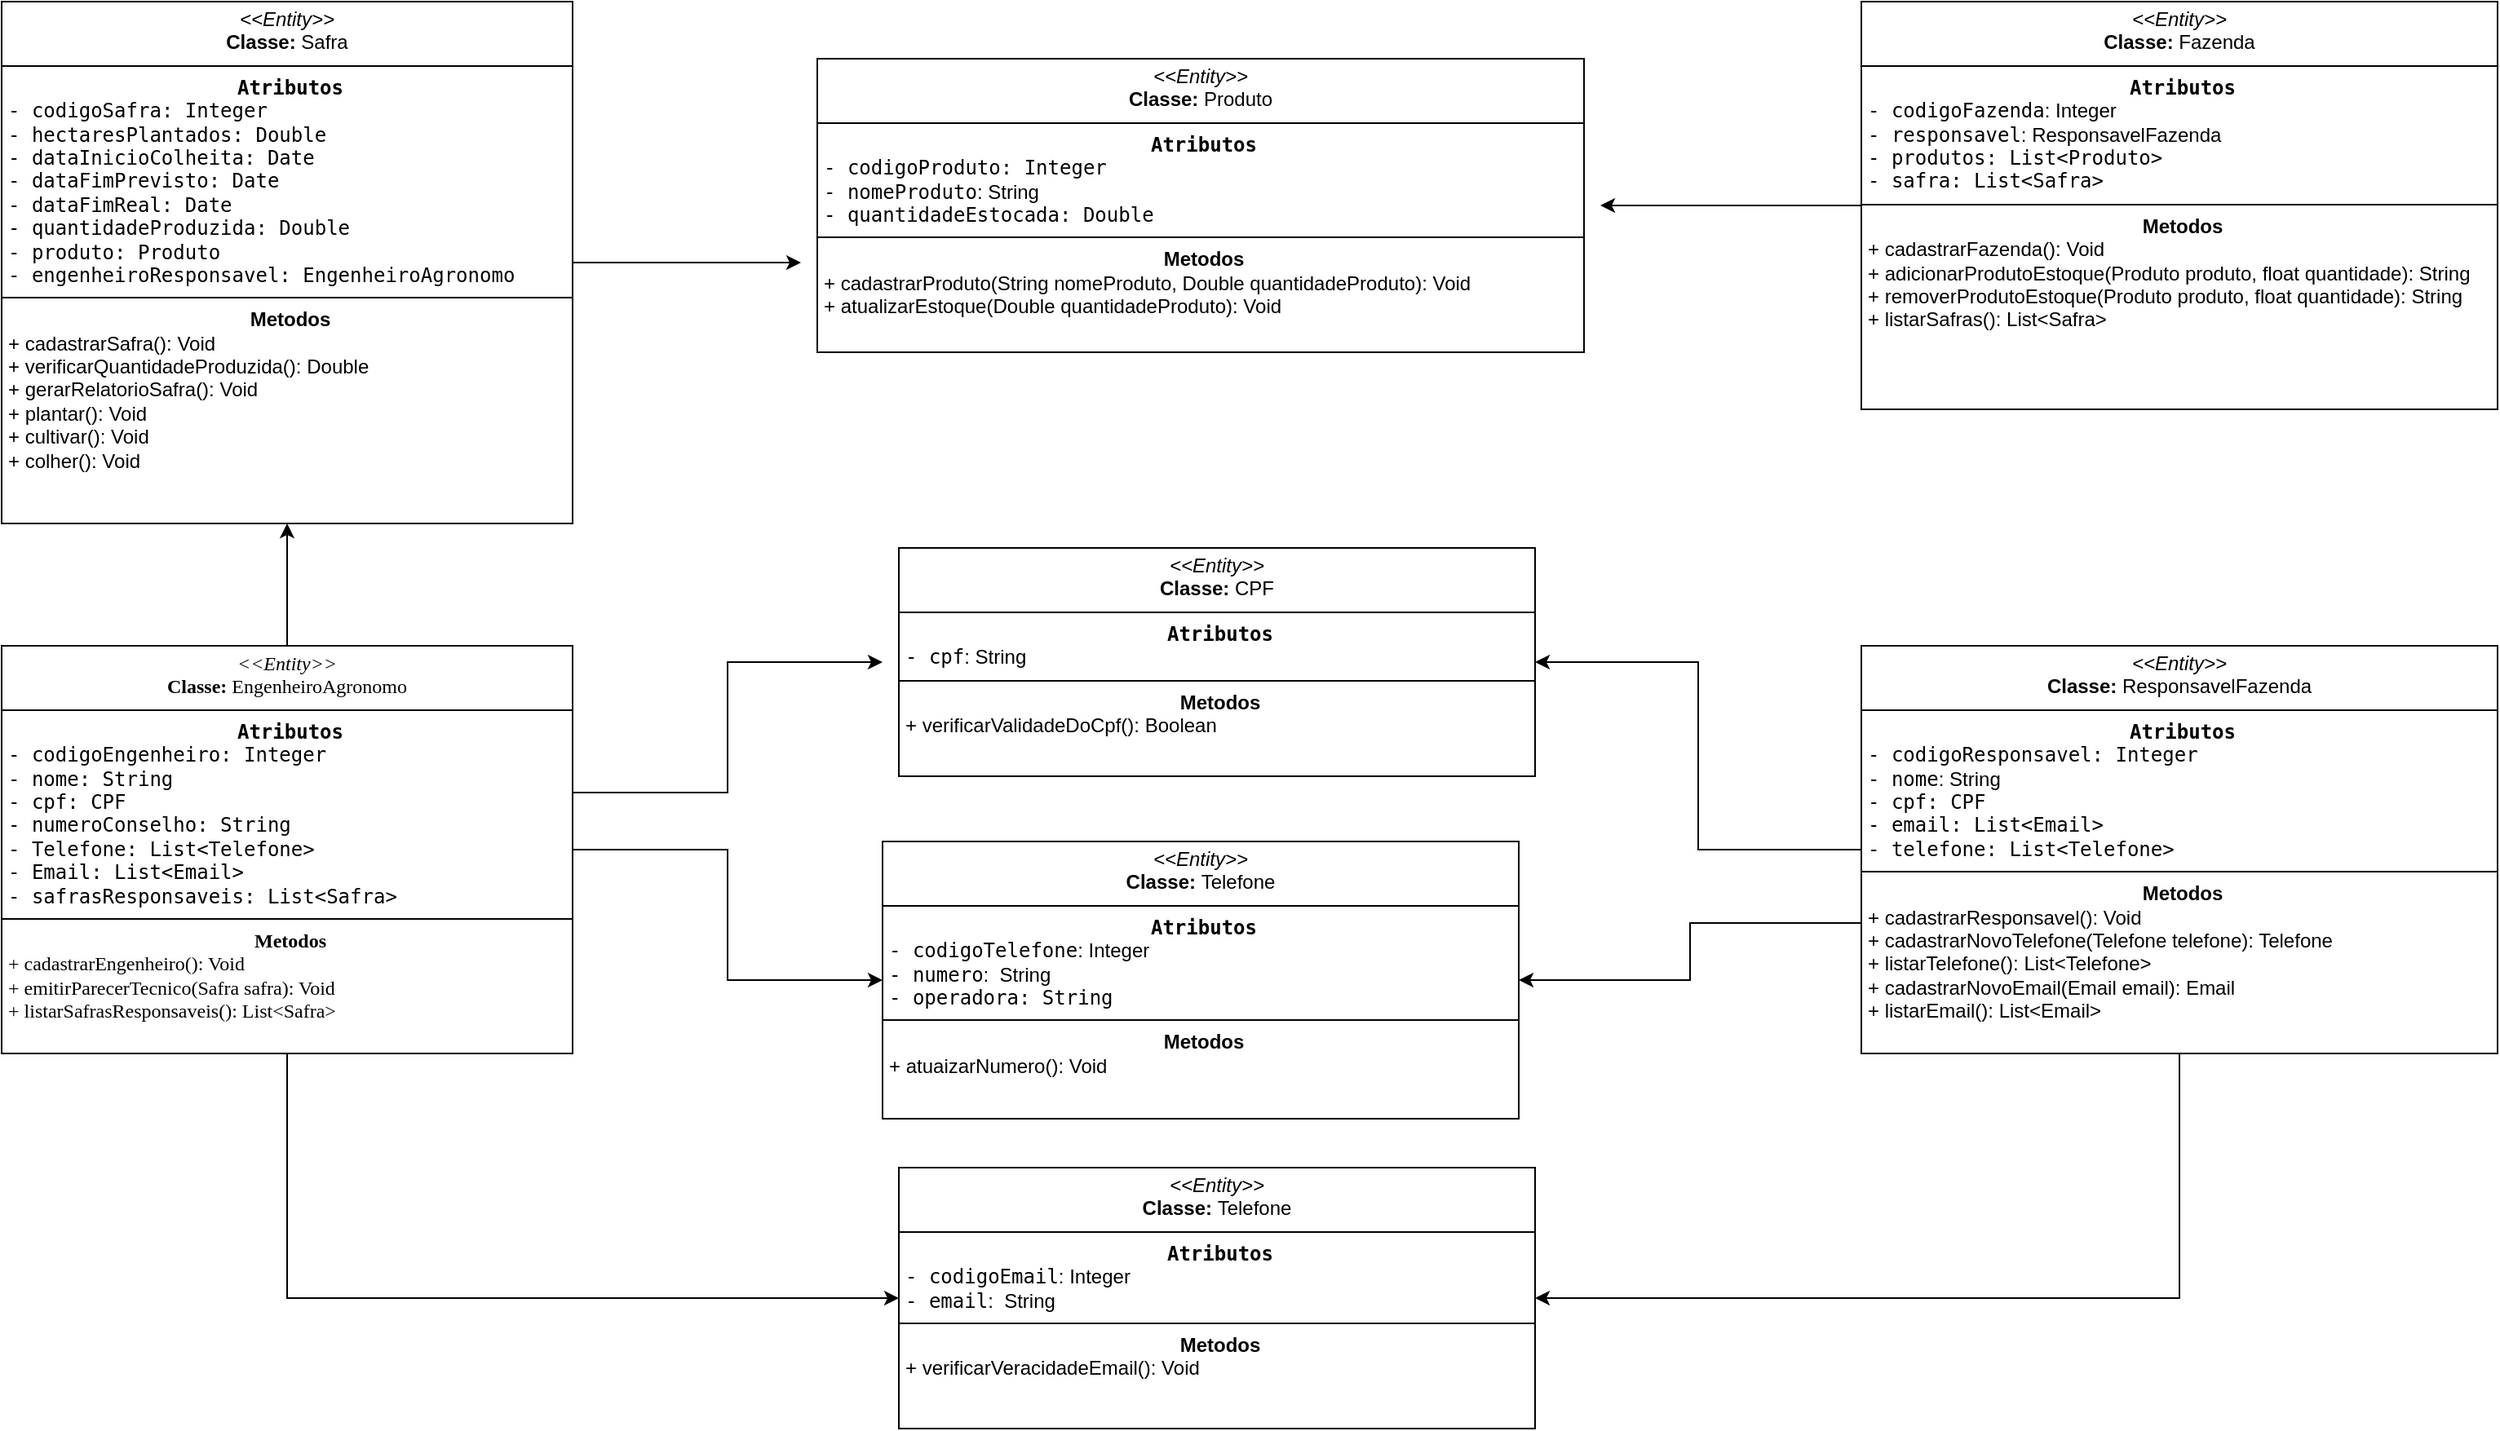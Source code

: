 <mxfile version="24.7.13">
  <diagram id="C5RBs43oDa-KdzZeNtuy" name="Page-1">
    <mxGraphModel dx="1912" dy="1021" grid="1" gridSize="10" guides="1" tooltips="1" connect="1" arrows="1" fold="1" page="1" pageScale="1" pageWidth="827" pageHeight="1169" math="0" shadow="0">
      <root>
        <mxCell id="WIyWlLk6GJQsqaUBKTNV-0" />
        <mxCell id="WIyWlLk6GJQsqaUBKTNV-1" parent="WIyWlLk6GJQsqaUBKTNV-0" />
        <mxCell id="DIwOK9Rxm60CIabN7cfZ-18" style="edgeStyle=orthogonalEdgeStyle;rounded=0;orthogonalLoop=1;jettySize=auto;html=1;" edge="1" parent="WIyWlLk6GJQsqaUBKTNV-1" source="DIwOK9Rxm60CIabN7cfZ-0">
          <mxGeometry relative="1" as="geometry">
            <mxPoint x="1210" y="180" as="targetPoint" />
          </mxGeometry>
        </mxCell>
        <mxCell id="DIwOK9Rxm60CIabN7cfZ-0" value="&lt;p style=&quot;margin:0px;margin-top:4px;text-align:center;&quot;&gt;&lt;i&gt;&amp;lt;&amp;lt;Entity&amp;gt;&amp;gt;&lt;/i&gt;&lt;br&gt;&lt;b&gt;Classe: &lt;/b&gt;Fazenda&lt;br&gt;&lt;/p&gt;&lt;hr size=&quot;1&quot; style=&quot;border-style:solid;&quot;&gt;&lt;p align=&quot;center&quot; style=&quot;margin:0px;margin-left:4px;&quot;&gt;&lt;font style=&quot;font-size: 12px;&quot;&gt;&lt;code&gt;&lt;b&gt;Atributos&lt;br&gt;&lt;/b&gt;&lt;/code&gt;&lt;/font&gt;&lt;/p&gt;&lt;p style=&quot;margin:0px;margin-left:4px;&quot;&gt;&lt;font style=&quot;font-size: 12px;&quot;&gt;&lt;code&gt;- codigoFazenda&lt;/code&gt;: Integer&lt;/font&gt;&lt;/p&gt;&lt;p style=&quot;margin:0px;margin-left:4px;&quot;&gt;&lt;font style=&quot;font-size: 12px;&quot;&gt;&lt;code&gt;- responsavel&lt;/code&gt;: ResponsavelFazenda&lt;/font&gt;&lt;/p&gt;&lt;p style=&quot;margin:0px;margin-left:4px;&quot;&gt;&lt;font style=&quot;font-size: 12px;&quot;&gt;&lt;code&gt;- produtos: List&amp;lt;Produto&amp;gt;&lt;/code&gt;&lt;/font&gt;&lt;/p&gt;&lt;p style=&quot;margin:0px;margin-left:4px;&quot;&gt;&lt;font style=&quot;font-size: 12px;&quot;&gt;&lt;code&gt;- safra: List&amp;lt;Safra&amp;gt;&lt;/code&gt;&lt;/font&gt;&lt;/p&gt;&lt;hr size=&quot;1&quot; style=&quot;border-style:solid;&quot;&gt;&lt;p align=&quot;center&quot; style=&quot;margin:0px;margin-left:4px;&quot;&gt;&lt;font style=&quot;font-size: 12px;&quot;&gt;&lt;b&gt;Metodos&lt;/b&gt;&lt;br&gt;&lt;/font&gt;&lt;/p&gt;&lt;p style=&quot;margin:0px;margin-left:4px;&quot;&gt;&lt;font style=&quot;font-size: 12px;&quot;&gt;+&amp;nbsp;cadastrarFazenda(): Void&lt;br&gt;+&amp;nbsp;adicionarProdutoEstoque(Produto produto, float quantidade): String&lt;/font&gt;&lt;/p&gt;&lt;p style=&quot;margin:0px;margin-left:4px;&quot;&gt;&lt;font style=&quot;font-size: 12px;&quot;&gt;+ removerProdutoEstoque(Produto produto, float quantidade): String&lt;/font&gt;&lt;/p&gt;&lt;p style=&quot;margin:0px;margin-left:4px;&quot;&gt;&lt;font style=&quot;font-size: 12px;&quot;&gt;+ listarSafras(): List&amp;lt;Safra&amp;gt;&lt;/font&gt;&lt;br&gt;&lt;/p&gt;" style="verticalAlign=top;align=left;overflow=fill;html=1;whiteSpace=wrap;" vertex="1" parent="WIyWlLk6GJQsqaUBKTNV-1">
          <mxGeometry x="1370" y="55" width="390" height="250" as="geometry" />
        </mxCell>
        <mxCell id="DIwOK9Rxm60CIabN7cfZ-22" style="edgeStyle=orthogonalEdgeStyle;rounded=0;orthogonalLoop=1;jettySize=auto;html=1;entryX=1;entryY=0.5;entryDx=0;entryDy=0;" edge="1" parent="WIyWlLk6GJQsqaUBKTNV-1" source="DIwOK9Rxm60CIabN7cfZ-1" target="DIwOK9Rxm60CIabN7cfZ-6">
          <mxGeometry relative="1" as="geometry" />
        </mxCell>
        <mxCell id="DIwOK9Rxm60CIabN7cfZ-25" style="edgeStyle=orthogonalEdgeStyle;rounded=0;orthogonalLoop=1;jettySize=auto;html=1;entryX=1;entryY=0.5;entryDx=0;entryDy=0;" edge="1" parent="WIyWlLk6GJQsqaUBKTNV-1" source="DIwOK9Rxm60CIabN7cfZ-1" target="DIwOK9Rxm60CIabN7cfZ-5">
          <mxGeometry relative="1" as="geometry">
            <Array as="points">
              <mxPoint x="1265" y="620" />
              <mxPoint x="1265" y="655" />
            </Array>
          </mxGeometry>
        </mxCell>
        <mxCell id="DIwOK9Rxm60CIabN7cfZ-26" style="edgeStyle=orthogonalEdgeStyle;rounded=0;orthogonalLoop=1;jettySize=auto;html=1;entryX=1;entryY=0.5;entryDx=0;entryDy=0;" edge="1" parent="WIyWlLk6GJQsqaUBKTNV-1" source="DIwOK9Rxm60CIabN7cfZ-1" target="DIwOK9Rxm60CIabN7cfZ-24">
          <mxGeometry relative="1" as="geometry">
            <Array as="points">
              <mxPoint x="1565" y="850" />
            </Array>
          </mxGeometry>
        </mxCell>
        <mxCell id="DIwOK9Rxm60CIabN7cfZ-1" value="&lt;p style=&quot;margin:0px;margin-top:4px;text-align:center;&quot;&gt;&lt;i&gt;&amp;lt;&amp;lt;Entity&amp;gt;&amp;gt;&lt;/i&gt;&lt;br&gt;&lt;b&gt;Classe: &lt;/b&gt;ResponsavelFazenda&lt;br&gt;&lt;/p&gt;&lt;hr size=&quot;1&quot; style=&quot;border-style:solid;&quot;&gt;&lt;p align=&quot;center&quot; style=&quot;margin:0px;margin-left:4px;&quot;&gt;&lt;font style=&quot;font-size: 12px;&quot;&gt;&lt;code&gt;&lt;b&gt;Atributos&lt;br&gt;&lt;/b&gt;&lt;/code&gt;&lt;/font&gt;&lt;/p&gt;&lt;pre style=&quot;margin:0px;margin-left:4px;&quot;&gt;&lt;font face=&quot;Helvetica&quot; style=&quot;font-size: 12px;&quot;&gt;&lt;code&gt;- codigoResponsavel: Integer&lt;br&gt;- nome&lt;/code&gt;: String&lt;/font&gt;&lt;/pre&gt;&lt;pre style=&quot;margin:0px;margin-left:4px;&quot;&gt;&lt;font face=&quot;3SHaTFnH1fSQ2NX9ofN7&quot; style=&quot;font-size: 12px;&quot;&gt;&lt;code&gt;- cpf&lt;/code&gt;: CPF&lt;/font&gt;&lt;/pre&gt;&lt;pre style=&quot;margin:0px;margin-left:4px;&quot;&gt;&lt;font face=&quot;3SHaTFnH1fSQ2NX9ofN7&quot; style=&quot;font-size: 12px;&quot;&gt;- email: List&amp;lt;Email&amp;gt;&lt;br&gt;&lt;/font&gt;&lt;/pre&gt;&lt;pre style=&quot;margin:0px;margin-left:4px;&quot;&gt;&lt;font face=&quot;3SHaTFnH1fSQ2NX9ofN7&quot; style=&quot;font-size: 12px;&quot;&gt;&lt;code&gt;- telefone: List&amp;lt;Telefone&amp;gt;&lt;/code&gt;&lt;/font&gt;&lt;/pre&gt;&lt;hr size=&quot;1&quot; style=&quot;border-style:solid;&quot;&gt;&lt;p align=&quot;center&quot; style=&quot;margin:0px;margin-left:4px;&quot;&gt;&lt;font style=&quot;font-size: 12px;&quot;&gt;&lt;b&gt;Metodos&lt;/b&gt;&lt;br&gt;&lt;/font&gt;&lt;/p&gt;&lt;p style=&quot;margin:0px;margin-left:4px;&quot;&gt;&lt;font style=&quot;font-size: 12px;&quot;&gt;+&amp;nbsp;&lt;/font&gt;cadastrarResponsavel&lt;font style=&quot;font-size: 12px;&quot;&gt;(): Void&lt;/font&gt;&lt;/p&gt;&lt;p style=&quot;margin:0px;margin-left:4px;&quot;&gt;&lt;font style=&quot;font-size: 12px;&quot;&gt;+ cadastrarNovoTelefone(Telefone telefone): Telefone&lt;/font&gt;&lt;/p&gt;&lt;p style=&quot;margin:0px;margin-left:4px;&quot;&gt;&lt;font style=&quot;font-size: 12px;&quot;&gt;+ listarTelefone(): List&amp;lt;Telefone&amp;gt;&lt;/font&gt;&lt;/p&gt;&lt;p style=&quot;margin:0px;margin-left:4px;&quot;&gt;&lt;font style=&quot;font-size: 12px;&quot;&gt;+ cadastrarNovoEmail(Email email): Email&lt;/font&gt;&lt;/p&gt;&lt;p style=&quot;margin:0px;margin-left:4px;&quot;&gt;&lt;font style=&quot;font-size: 12px;&quot;&gt;+ listarEmail(): List&amp;lt;Email&amp;gt;&lt;br&gt;&lt;/font&gt;&lt;/p&gt;" style="verticalAlign=top;align=left;overflow=fill;html=1;whiteSpace=wrap;" vertex="1" parent="WIyWlLk6GJQsqaUBKTNV-1">
          <mxGeometry x="1370" y="450" width="390" height="250" as="geometry" />
        </mxCell>
        <mxCell id="DIwOK9Rxm60CIabN7cfZ-2" value="&lt;p style=&quot;margin:0px;margin-top:4px;text-align:center;&quot;&gt;&lt;i&gt;&amp;lt;&amp;lt;Entity&amp;gt;&amp;gt;&lt;/i&gt;&lt;br&gt;&lt;b&gt;Classe: &lt;/b&gt;Produto&lt;br&gt;&lt;/p&gt;&lt;hr size=&quot;1&quot; style=&quot;border-style:solid;&quot;&gt;&lt;p align=&quot;center&quot; style=&quot;margin:0px;margin-left:4px;&quot;&gt;&lt;font style=&quot;font-size: 12px;&quot;&gt;&lt;code&gt;&lt;b&gt;Atributos&lt;br&gt;&lt;/b&gt;&lt;/code&gt;&lt;/font&gt;&lt;/p&gt;&lt;pre style=&quot;margin:0px;margin-left:4px;&quot;&gt;&lt;font face=&quot;Helvetica&quot; style=&quot;font-size: 12px;&quot;&gt;&lt;code&gt;- &lt;/code&gt;&lt;/font&gt;&lt;code&gt;codigoProduto&lt;/code&gt;&lt;font face=&quot;Helvetica&quot; style=&quot;font-size: 12px;&quot;&gt;&lt;code&gt;: Integer&lt;br&gt;- &lt;/code&gt;&lt;/font&gt;&lt;code&gt;nomeProduto&lt;/code&gt;&lt;font face=&quot;Helvetica&quot; style=&quot;font-size: 12px;&quot;&gt;&lt;code&gt;&lt;/code&gt;: String&lt;/font&gt;&lt;/pre&gt;&lt;pre style=&quot;margin:0px;margin-left:4px;&quot;&gt;&lt;font face=&quot;3SHaTFnH1fSQ2NX9ofN7&quot; style=&quot;font-size: 12px;&quot;&gt;&lt;code&gt;- &lt;/code&gt;&lt;/font&gt;&lt;code&gt;quantidadeEstocada&lt;/code&gt;&lt;font face=&quot;3SHaTFnH1fSQ2NX9ofN7&quot; style=&quot;font-size: 12px;&quot;&gt;&lt;code&gt;&lt;/code&gt;: Double&lt;/font&gt;&lt;/pre&gt;&lt;hr size=&quot;1&quot; style=&quot;border-style:solid;&quot;&gt;&lt;p align=&quot;center&quot; style=&quot;margin:0px;margin-left:4px;&quot;&gt;&lt;font style=&quot;font-size: 12px;&quot;&gt;&lt;b&gt;Metodos&lt;/b&gt;&lt;br&gt;&lt;/font&gt;&lt;/p&gt;&lt;p style=&quot;margin:0px;margin-left:4px;&quot;&gt;&lt;font style=&quot;font-size: 12px;&quot;&gt;+ &lt;/font&gt;cadastrarProduto&lt;font style=&quot;font-size: 12px;&quot;&gt;(String nomeProduto, Double quantidadeProduto): Void&lt;/font&gt;&lt;/p&gt;&lt;p style=&quot;margin:0px;margin-left:4px;&quot;&gt;&lt;font style=&quot;font-size: 12px;&quot;&gt;+ atualizarEstoque(Double quantidadeProduto): Void&lt;br&gt;&lt;/font&gt;&lt;/p&gt;" style="verticalAlign=top;align=left;overflow=fill;html=1;whiteSpace=wrap;" vertex="1" parent="WIyWlLk6GJQsqaUBKTNV-1">
          <mxGeometry x="730" y="90" width="470" height="180" as="geometry" />
        </mxCell>
        <mxCell id="DIwOK9Rxm60CIabN7cfZ-19" style="edgeStyle=orthogonalEdgeStyle;rounded=0;orthogonalLoop=1;jettySize=auto;html=1;" edge="1" parent="WIyWlLk6GJQsqaUBKTNV-1" source="DIwOK9Rxm60CIabN7cfZ-3">
          <mxGeometry relative="1" as="geometry">
            <mxPoint x="720" y="215" as="targetPoint" />
          </mxGeometry>
        </mxCell>
        <mxCell id="DIwOK9Rxm60CIabN7cfZ-3" value="&lt;p style=&quot;margin:0px;margin-top:4px;text-align:center;&quot;&gt;&lt;i&gt;&amp;lt;&amp;lt;Entity&amp;gt;&amp;gt;&lt;/i&gt;&lt;br&gt;&lt;b&gt;Classe: &lt;/b&gt;Safra&lt;/p&gt;&lt;hr size=&quot;1&quot; style=&quot;border-style:solid;&quot;&gt;&lt;p align=&quot;center&quot; style=&quot;margin:0px;margin-left:4px;&quot;&gt;&lt;font style=&quot;font-size: 12px;&quot;&gt;&lt;code&gt;&lt;b&gt;Atributos&lt;br&gt;&lt;/b&gt;&lt;/code&gt;&lt;/font&gt;&lt;/p&gt;&lt;pre style=&quot;margin:0px;margin-left:4px;&quot;&gt;&lt;font face=&quot;Helvetica&quot; style=&quot;font-size: 12px;&quot;&gt;&lt;code&gt;- &lt;/code&gt;&lt;/font&gt;&lt;code&gt;codigoSafra&lt;/code&gt;&lt;font face=&quot;Helvetica&quot; style=&quot;font-size: 12px;&quot;&gt;&lt;code&gt;: Integer&lt;br&gt;- &lt;/code&gt;&lt;/font&gt;&lt;code&gt;hectaresPlantados: Double&lt;br&gt;- &lt;/code&gt;&lt;code&gt;dataInicioColheita: Date&lt;br&gt;- &lt;/code&gt;&lt;code&gt;dataFimPrevisto: Date&lt;br&gt;- &lt;/code&gt;&lt;code&gt;dataFimReal: Date&lt;br&gt;- &lt;/code&gt;&lt;code&gt;quantidadeProduzida: Double&lt;/code&gt;&lt;br&gt;&lt;font face=&quot;Helvetica&quot; style=&quot;font-size: 12px;&quot;&gt;&lt;code&gt;- &lt;/code&gt;&lt;/font&gt;&lt;code&gt;produto: Produto&lt;/code&gt;&lt;/pre&gt;&lt;pre style=&quot;margin:0px;margin-left:4px;&quot;&gt;&lt;font face=&quot;3SHaTFnH1fSQ2NX9ofN7&quot; style=&quot;font-size: 12px;&quot;&gt;&lt;code&gt;- &lt;/code&gt;&lt;/font&gt;&lt;code&gt;engenheiroResponsavel&lt;/code&gt;&lt;font face=&quot;3SHaTFnH1fSQ2NX9ofN7&quot; style=&quot;font-size: 12px;&quot;&gt;&lt;code&gt;&lt;/code&gt;: &lt;/font&gt;&lt;code&gt;EngenheiroAgronomo&lt;/code&gt;&lt;/pre&gt;&lt;hr size=&quot;1&quot; style=&quot;border-style:solid;&quot;&gt;&lt;p align=&quot;center&quot; style=&quot;margin:0px;margin-left:4px;&quot;&gt;&lt;font style=&quot;font-size: 12px;&quot;&gt;&lt;b&gt;Metodos&lt;/b&gt;&lt;br&gt;&lt;/font&gt;&lt;/p&gt;&lt;p style=&quot;margin:0px;margin-left:4px;&quot;&gt;&lt;font style=&quot;font-size: 12px;&quot;&gt;+ &lt;/font&gt;cadastrarSafra():&lt;font style=&quot;font-size: 12px;&quot;&gt; Void&lt;/font&gt;&lt;/p&gt;&lt;p style=&quot;margin:0px;margin-left:4px;&quot;&gt;&lt;font style=&quot;font-size: 12px;&quot;&gt;+&amp;nbsp;&lt;/font&gt;verificarQuantidadeProduzida():&lt;font style=&quot;font-size: 12px;&quot;&gt; Double&lt;/font&gt;&lt;/p&gt;&lt;p style=&quot;margin:0px;margin-left:4px;&quot;&gt;&lt;font style=&quot;font-size: 12px;&quot;&gt;+ &lt;/font&gt;gerarRelatorioSafra(): Void&lt;/p&gt;&lt;p style=&quot;margin:0px;margin-left:4px;&quot;&gt;+ plantar(): Void&lt;/p&gt;&lt;p style=&quot;margin:0px;margin-left:4px;&quot;&gt;+ cultivar(): Void&lt;/p&gt;&lt;p style=&quot;margin:0px;margin-left:4px;&quot;&gt;+ colher(): Void&lt;br&gt;&lt;/p&gt;" style="verticalAlign=top;align=left;overflow=fill;html=1;whiteSpace=wrap;" vertex="1" parent="WIyWlLk6GJQsqaUBKTNV-1">
          <mxGeometry x="230" y="55" width="350" height="320" as="geometry" />
        </mxCell>
        <mxCell id="DIwOK9Rxm60CIabN7cfZ-14" style="edgeStyle=orthogonalEdgeStyle;rounded=0;orthogonalLoop=1;jettySize=auto;html=1;entryX=0.5;entryY=1;entryDx=0;entryDy=0;" edge="1" parent="WIyWlLk6GJQsqaUBKTNV-1" source="DIwOK9Rxm60CIabN7cfZ-4" target="DIwOK9Rxm60CIabN7cfZ-3">
          <mxGeometry relative="1" as="geometry" />
        </mxCell>
        <mxCell id="DIwOK9Rxm60CIabN7cfZ-20" style="edgeStyle=orthogonalEdgeStyle;rounded=0;orthogonalLoop=1;jettySize=auto;html=1;entryX=0;entryY=0.5;entryDx=0;entryDy=0;" edge="1" parent="WIyWlLk6GJQsqaUBKTNV-1" source="DIwOK9Rxm60CIabN7cfZ-4" target="DIwOK9Rxm60CIabN7cfZ-5">
          <mxGeometry relative="1" as="geometry" />
        </mxCell>
        <mxCell id="DIwOK9Rxm60CIabN7cfZ-21" style="edgeStyle=orthogonalEdgeStyle;rounded=0;orthogonalLoop=1;jettySize=auto;html=1;" edge="1" parent="WIyWlLk6GJQsqaUBKTNV-1" source="DIwOK9Rxm60CIabN7cfZ-4">
          <mxGeometry relative="1" as="geometry">
            <mxPoint x="770" y="460" as="targetPoint" />
            <Array as="points">
              <mxPoint x="675" y="540" />
              <mxPoint x="675" y="460" />
            </Array>
          </mxGeometry>
        </mxCell>
        <mxCell id="DIwOK9Rxm60CIabN7cfZ-27" style="edgeStyle=orthogonalEdgeStyle;rounded=0;orthogonalLoop=1;jettySize=auto;html=1;entryX=0;entryY=0.5;entryDx=0;entryDy=0;" edge="1" parent="WIyWlLk6GJQsqaUBKTNV-1" source="DIwOK9Rxm60CIabN7cfZ-4" target="DIwOK9Rxm60CIabN7cfZ-24">
          <mxGeometry relative="1" as="geometry">
            <Array as="points">
              <mxPoint x="405" y="850" />
            </Array>
          </mxGeometry>
        </mxCell>
        <mxCell id="DIwOK9Rxm60CIabN7cfZ-4" value="&lt;p style=&quot;margin:0px;margin-top:4px;text-align:center;&quot;&gt;&lt;font face=&quot;Times New Roman&quot;&gt;&lt;i&gt;&amp;lt;&amp;lt;Entity&amp;gt;&amp;gt;&lt;/i&gt;&lt;br&gt;&lt;b&gt;Classe: &lt;/b&gt;EngenheiroAgronomo&lt;/font&gt;&lt;/p&gt;&lt;hr size=&quot;1&quot; style=&quot;border-style:solid;&quot;&gt;&lt;p align=&quot;center&quot; style=&quot;margin:0px;margin-left:4px;&quot;&gt;&lt;font face=&quot;pDYy7Dd2WTfsHJCqJlzO&quot; style=&quot;font-size: 12px;&quot;&gt;&lt;code&gt;&lt;b&gt;Atributos&lt;br&gt;&lt;/b&gt;&lt;/code&gt;&lt;/font&gt;&lt;/p&gt;&lt;pre style=&quot;margin:0px;margin-left:4px;&quot;&gt;&lt;font face=&quot;pDYy7Dd2WTfsHJCqJlzO&quot; style=&quot;font-size: 12px;&quot;&gt;&lt;code&gt;- &lt;/code&gt;&lt;/font&gt;&lt;font face=&quot;pDYy7Dd2WTfsHJCqJlzO&quot;&gt;&lt;code&gt;codigoEngenheiro&lt;/code&gt;&lt;font style=&quot;font-size: 12px;&quot;&gt;&lt;code&gt;: Integer&lt;br&gt;- &lt;/code&gt;&lt;/font&gt;&lt;code&gt;nome&lt;/code&gt;&lt;code&gt;: String&lt;br&gt;- cpf&lt;/code&gt;&lt;code&gt;: CPF&lt;br&gt;- &lt;/code&gt;&lt;code&gt;numeroConselho&lt;/code&gt;&lt;code&gt;: String&lt;/code&gt;&lt;br&gt;&lt;code&gt;- Telefone&lt;/code&gt;&lt;code&gt;: List&amp;lt;Telefone&amp;gt;&lt;br&gt;- Email: List&amp;lt;Email&amp;gt;&lt;br&gt;- &lt;/code&gt;&lt;code&gt;safrasResponsaveis&lt;/code&gt;&lt;code&gt;: List&amp;lt;Safra&amp;gt;&lt;/code&gt;&lt;/font&gt;&lt;/pre&gt;&lt;hr size=&quot;1&quot; style=&quot;border-style:solid;&quot;&gt;&lt;div align=&quot;center&quot;&gt;&lt;pre style=&quot;margin:0px;margin-left:4px;&quot;&gt;&lt;font face=&quot;Verdana&quot; style=&quot;font-size: 12px;&quot;&gt;&lt;b&gt;Metodos&lt;/b&gt;&lt;br&gt;&lt;/font&gt;&lt;/pre&gt;&lt;/div&gt;&lt;pre style=&quot;margin:0px;margin-left:4px;&quot;&gt;&lt;font face=&quot;Georgia&quot; style=&quot;font-size: 12px;&quot;&gt;+ &lt;/font&gt;&lt;font face=&quot;Z0S3OaVyNaTq5VeNoXKK&quot;&gt;cadastrarEngenheiro():&lt;font style=&quot;font-size: 12px;&quot;&gt; Void&lt;/font&gt;&lt;/font&gt;&lt;/pre&gt;&lt;pre style=&quot;margin:0px;margin-left:4px;&quot;&gt;&lt;font face=&quot;Z0S3OaVyNaTq5VeNoXKK&quot; style=&quot;font-size: 12px;&quot;&gt;+ &lt;/font&gt;&lt;font face=&quot;Z0S3OaVyNaTq5VeNoXKK&quot;&gt;emitirParecerTecnico(Safra safra):&lt;font style=&quot;font-size: 12px;&quot;&gt; Void&lt;br&gt;&lt;/font&gt;&lt;/font&gt;&lt;/pre&gt;&lt;pre style=&quot;margin:0px;margin-left:4px;&quot;&gt;&lt;font face=&quot;Z0S3OaVyNaTq5VeNoXKK&quot; style=&quot;font-size: 12px;&quot;&gt;+ &lt;/font&gt;&lt;font face=&quot;Z0S3OaVyNaTq5VeNoXKK&quot;&gt;listarSafrasResponsaveis(): List&amp;lt;Safra&amp;gt;&lt;/font&gt;&lt;/pre&gt;" style="verticalAlign=top;align=left;overflow=fill;html=1;whiteSpace=wrap;" vertex="1" parent="WIyWlLk6GJQsqaUBKTNV-1">
          <mxGeometry x="230" y="450" width="350" height="250" as="geometry" />
        </mxCell>
        <mxCell id="DIwOK9Rxm60CIabN7cfZ-5" value="&lt;p style=&quot;margin:0px;margin-top:4px;text-align:center;&quot;&gt;&lt;i&gt;&amp;lt;&amp;lt;Entity&amp;gt;&amp;gt;&lt;/i&gt;&lt;br&gt;&lt;b&gt;Classe: &lt;/b&gt;Telefone&lt;br&gt;&lt;/p&gt;&lt;hr size=&quot;1&quot; style=&quot;border-style:solid;&quot;&gt;&lt;p align=&quot;center&quot; style=&quot;margin:0px;margin-left:4px;&quot;&gt;&lt;font style=&quot;font-size: 12px;&quot;&gt;&lt;code&gt;&lt;b&gt;Atributos&lt;br&gt;&lt;/b&gt;&lt;/code&gt;&lt;/font&gt;&lt;/p&gt;&lt;p style=&quot;margin:0px;margin-left:4px;&quot;&gt;&lt;font style=&quot;font-size: 12px;&quot;&gt;&lt;code&gt;- codigoTelefone&lt;/code&gt;: Integer&lt;/font&gt;&lt;/p&gt;&lt;p style=&quot;margin:0px;margin-left:4px;&quot;&gt;&lt;font style=&quot;font-size: 12px;&quot;&gt;&lt;code&gt;- numero&lt;/code&gt;:&amp;nbsp; String&lt;br&gt;&lt;/font&gt;&lt;/p&gt;&lt;p style=&quot;margin:0px;margin-left:4px;&quot;&gt;&lt;font style=&quot;font-size: 12px;&quot;&gt;&lt;code&gt;- operadora: String&lt;br&gt;&lt;/code&gt;&lt;/font&gt;&lt;/p&gt;&lt;hr size=&quot;1&quot; style=&quot;border-style:solid;&quot;&gt;&lt;p align=&quot;center&quot; style=&quot;margin:0px;margin-left:4px;&quot;&gt;&lt;font style=&quot;font-size: 12px;&quot;&gt;&lt;b&gt;Metodos&lt;/b&gt;&lt;br&gt;&lt;/font&gt;&lt;/p&gt;&lt;p style=&quot;margin:0px;margin-left:4px;&quot;&gt;&lt;font style=&quot;font-size: 12px;&quot;&gt;+ atuaizarNumero(): Void&lt;/font&gt;&lt;/p&gt;" style="verticalAlign=top;align=left;overflow=fill;html=1;whiteSpace=wrap;" vertex="1" parent="WIyWlLk6GJQsqaUBKTNV-1">
          <mxGeometry x="770" y="570" width="390" height="170" as="geometry" />
        </mxCell>
        <mxCell id="DIwOK9Rxm60CIabN7cfZ-6" value="&lt;p style=&quot;margin:0px;margin-top:4px;text-align:center;&quot;&gt;&lt;i&gt;&amp;lt;&amp;lt;Entity&amp;gt;&amp;gt;&lt;/i&gt;&lt;br&gt;&lt;b&gt;Classe: &lt;/b&gt;CPF&lt;br&gt;&lt;/p&gt;&lt;hr size=&quot;1&quot; style=&quot;border-style:solid;&quot;&gt;&lt;p align=&quot;center&quot; style=&quot;margin:0px;margin-left:4px;&quot;&gt;&lt;font style=&quot;font-size: 12px;&quot;&gt;&lt;code&gt;&lt;b&gt;Atributos&lt;br&gt;&lt;/b&gt;&lt;/code&gt;&lt;/font&gt;&lt;/p&gt;&lt;p style=&quot;margin:0px;margin-left:4px;&quot;&gt;&lt;font style=&quot;font-size: 12px;&quot;&gt;&lt;code&gt;- cpf&lt;/code&gt;: String&lt;/font&gt;&lt;/p&gt;&lt;hr size=&quot;1&quot; style=&quot;border-style:solid;&quot;&gt;&lt;p align=&quot;center&quot; style=&quot;margin:0px;margin-left:4px;&quot;&gt;&lt;font style=&quot;font-size: 12px;&quot;&gt;&lt;b&gt;Metodos&lt;/b&gt;&lt;br&gt;&lt;/font&gt;&lt;/p&gt;&lt;p style=&quot;margin:0px;margin-left:4px;&quot;&gt;&lt;font style=&quot;font-size: 12px;&quot;&gt;+ verificarValidadeDoCpf(): Boolean&lt;/font&gt;&lt;/p&gt;" style="verticalAlign=top;align=left;overflow=fill;html=1;whiteSpace=wrap;" vertex="1" parent="WIyWlLk6GJQsqaUBKTNV-1">
          <mxGeometry x="780" y="390" width="390" height="140" as="geometry" />
        </mxCell>
        <mxCell id="DIwOK9Rxm60CIabN7cfZ-24" value="&lt;p style=&quot;margin:0px;margin-top:4px;text-align:center;&quot;&gt;&lt;i&gt;&amp;lt;&amp;lt;Entity&amp;gt;&amp;gt;&lt;/i&gt;&lt;br&gt;&lt;b&gt;Classe: &lt;/b&gt;Telefone&lt;br&gt;&lt;/p&gt;&lt;hr size=&quot;1&quot; style=&quot;border-style:solid;&quot;&gt;&lt;p align=&quot;center&quot; style=&quot;margin:0px;margin-left:4px;&quot;&gt;&lt;font style=&quot;font-size: 12px;&quot;&gt;&lt;code&gt;&lt;b&gt;Atributos&lt;br&gt;&lt;/b&gt;&lt;/code&gt;&lt;/font&gt;&lt;/p&gt;&lt;p style=&quot;margin:0px;margin-left:4px;&quot;&gt;&lt;font style=&quot;font-size: 12px;&quot;&gt;&lt;code&gt;- codigoEmail&lt;/code&gt;: Integer&lt;/font&gt;&lt;/p&gt;&lt;p style=&quot;margin:0px;margin-left:4px;&quot;&gt;&lt;font style=&quot;font-size: 12px;&quot;&gt;&lt;code&gt;- email&lt;/code&gt;:&amp;nbsp; String&lt;br&gt;&lt;/font&gt;&lt;/p&gt;&lt;hr size=&quot;1&quot; style=&quot;border-style:solid;&quot;&gt;&lt;p align=&quot;center&quot; style=&quot;margin:0px;margin-left:4px;&quot;&gt;&lt;font style=&quot;font-size: 12px;&quot;&gt;&lt;b&gt;Metodos&lt;/b&gt;&lt;br&gt;&lt;/font&gt;&lt;/p&gt;&lt;p style=&quot;margin:0px;margin-left:4px;&quot;&gt;&lt;font style=&quot;font-size: 12px;&quot;&gt;+ verificarVeracidadeEmail(): Void&lt;/font&gt;&lt;/p&gt;" style="verticalAlign=top;align=left;overflow=fill;html=1;whiteSpace=wrap;" vertex="1" parent="WIyWlLk6GJQsqaUBKTNV-1">
          <mxGeometry x="780" y="770" width="390" height="160" as="geometry" />
        </mxCell>
      </root>
    </mxGraphModel>
  </diagram>
</mxfile>
